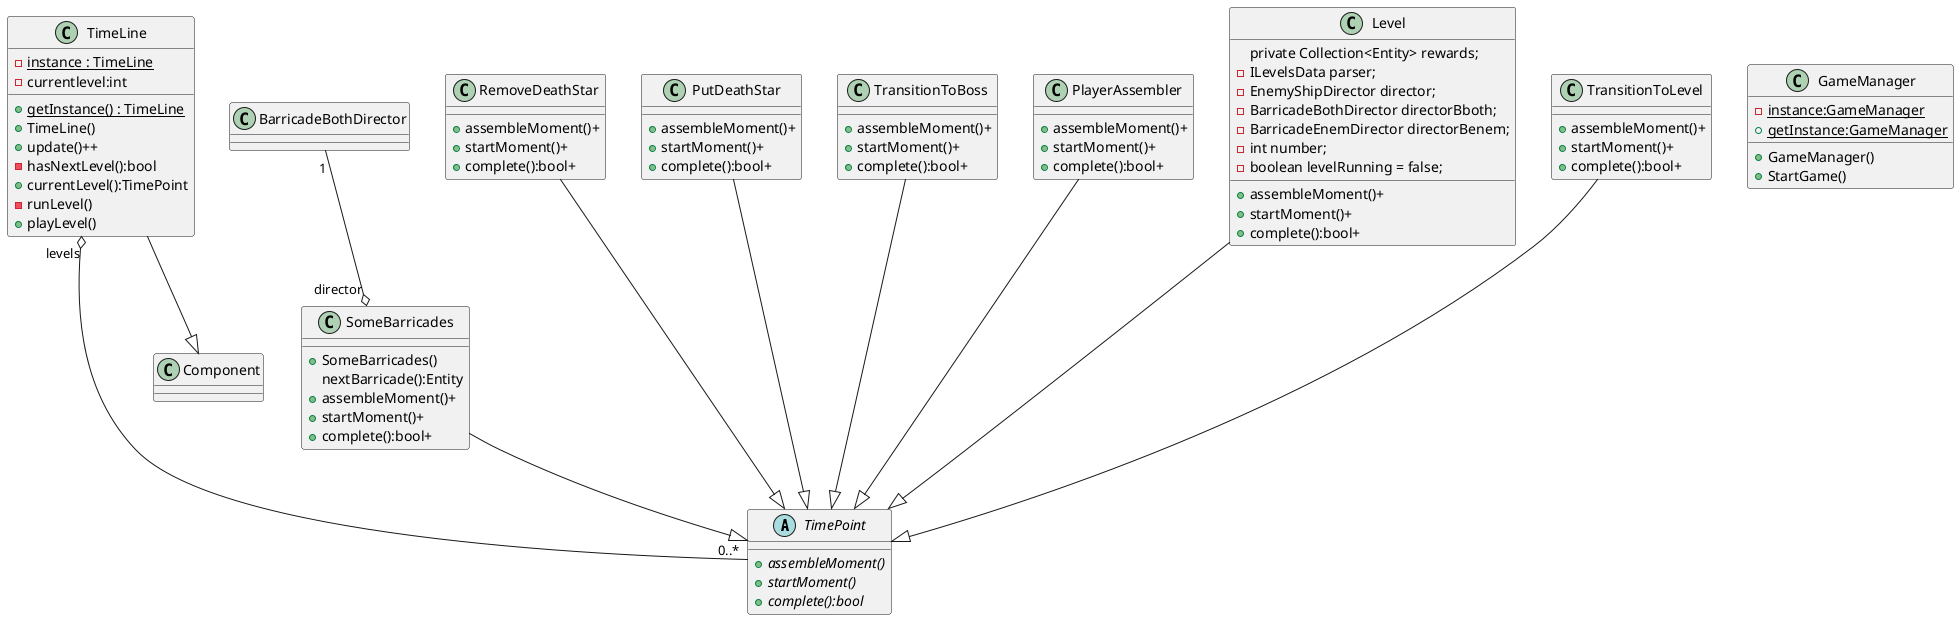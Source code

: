 @startuml

abstract class TimePoint{
    + {abstract} assembleMoment()
    + {abstract} startMoment()
    + {abstract} complete():bool
}
TimeLine --|> Component
TimeLine "levels" o--- "0..*" TimePoint

class TimeLine
{
    -{static}instance : TimeLine
    +{static}getInstance() : TimeLine
    -currentlevel:int
    +TimeLine()
    +update()++
    -hasNextLevel():bool
    +currentLevel():TimePoint
    - runLevel()
    + playLevel()
}

SomeBarricades --|> TimePoint

BarricadeBothDirector "1" --o "director" SomeBarricades

class SomeBarricades{
    +SomeBarricades()
    nextBarricade():Entity
    + assembleMoment()+
    + startMoment()+
    + complete():bool+
}
RemoveDeathStar ---|> TimePoint

class RemoveDeathStar{
    + assembleMoment()+
    + startMoment()+
    + complete():bool+
}

PutDeathStar ---|> TimePoint

class PutDeathStar{
    + assembleMoment()+
    + startMoment()+
    + complete():bool+
}

TransitionToBoss ---|> TimePoint

class TransitionToBoss{
    + assembleMoment()+
    + startMoment()+
    + complete():bool+
}



PlayerAssembler ---|> TimePoint

class PlayerAssembler{
    + assembleMoment()+
    + startMoment()+
    + complete():bool+
}



Level ---|> TimePoint

class Level{
private Collection<Entity> rewards;
    - ILevelsData parser;
    - EnemyShipDirector director;
    - BarricadeBothDirector directorBboth;
    - BarricadeEnemDirector directorBenem;
    - int number;
    - boolean levelRunning = false;

    + assembleMoment()+
    + startMoment()+
    + complete():bool+
}


TransitionToLevel ---|> TimePoint

class TransitionToLevel{
    + assembleMoment()+
    + startMoment()+
    + complete():bool+
}

class GameManager{
    -{static} instance:GameManager
    +{static} getInstance:GameManager
    +GameManager()
    +StartGame()
}



@enduml